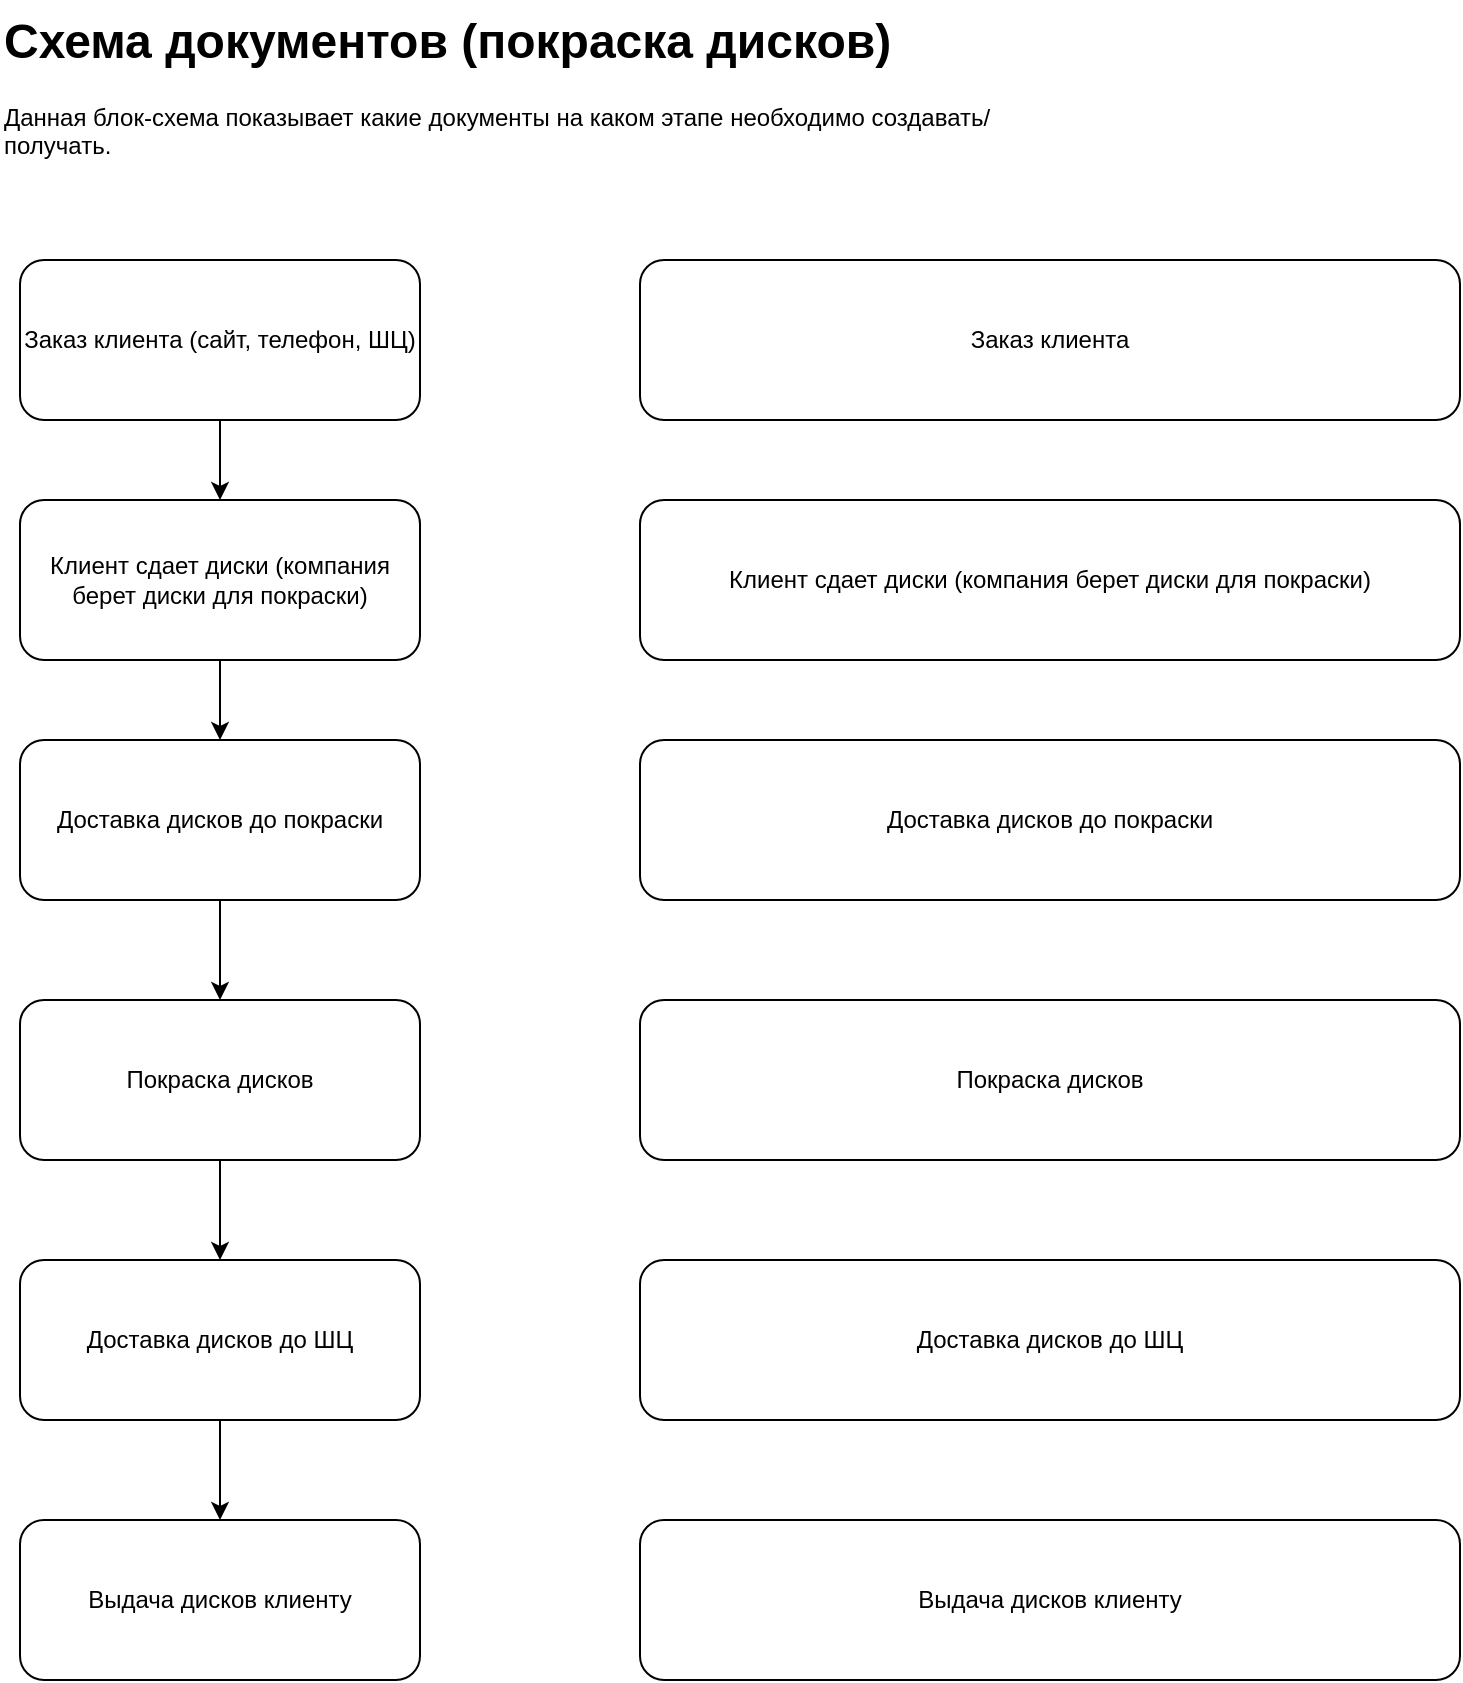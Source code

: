 <mxfile version="24.8.4">
  <diagram name="Page-1" id="uKkZgEGP30LBr_39MSwS">
    <mxGraphModel dx="2143" dy="1640" grid="1" gridSize="10" guides="1" tooltips="1" connect="1" arrows="1" fold="1" page="1" pageScale="1" pageWidth="827" pageHeight="1169" math="0" shadow="0">
      <root>
        <mxCell id="0" />
        <mxCell id="1" parent="0" />
        <mxCell id="SI2vmK9ZlvfOi17jyT_v-1" value="&lt;h1 style=&quot;margin-top: 0px;&quot;&gt;Схема документов (покраска дисков)&lt;/h1&gt;&lt;p&gt;Данная блок-схема показывает какие документы на каком этапе необходимо создавать/получать.&lt;/p&gt;" style="text;html=1;whiteSpace=wrap;overflow=hidden;rounded=0;" parent="1" vertex="1">
          <mxGeometry x="30" y="30" width="500" height="90" as="geometry" />
        </mxCell>
        <mxCell id="ca0fCaTmjlNiCSsV8HPN-5" value="" style="edgeStyle=orthogonalEdgeStyle;rounded=0;orthogonalLoop=1;jettySize=auto;html=1;" edge="1" parent="1" source="SI2vmK9ZlvfOi17jyT_v-2" target="SI2vmK9ZlvfOi17jyT_v-5">
          <mxGeometry relative="1" as="geometry" />
        </mxCell>
        <mxCell id="SI2vmK9ZlvfOi17jyT_v-2" value="Заказ клиента (сайт, телефон, ШЦ)" style="rounded=1;whiteSpace=wrap;html=1;" parent="1" vertex="1">
          <mxGeometry x="40" y="160" width="200" height="80" as="geometry" />
        </mxCell>
        <mxCell id="ca0fCaTmjlNiCSsV8HPN-6" value="" style="edgeStyle=orthogonalEdgeStyle;rounded=0;orthogonalLoop=1;jettySize=auto;html=1;" edge="1" parent="1" source="SI2vmK9ZlvfOi17jyT_v-5" target="ca0fCaTmjlNiCSsV8HPN-1">
          <mxGeometry relative="1" as="geometry" />
        </mxCell>
        <mxCell id="SI2vmK9ZlvfOi17jyT_v-5" value="Клиент сдает диски (компания берет диски для покраски)" style="rounded=1;whiteSpace=wrap;html=1;" parent="1" vertex="1">
          <mxGeometry x="40" y="280" width="200" height="80" as="geometry" />
        </mxCell>
        <mxCell id="ca0fCaTmjlNiCSsV8HPN-7" value="" style="edgeStyle=orthogonalEdgeStyle;rounded=0;orthogonalLoop=1;jettySize=auto;html=1;" edge="1" parent="1" source="ca0fCaTmjlNiCSsV8HPN-1" target="ca0fCaTmjlNiCSsV8HPN-2">
          <mxGeometry relative="1" as="geometry" />
        </mxCell>
        <mxCell id="ca0fCaTmjlNiCSsV8HPN-1" value="Доставка дисков до покраски" style="rounded=1;whiteSpace=wrap;html=1;" vertex="1" parent="1">
          <mxGeometry x="40" y="400" width="200" height="80" as="geometry" />
        </mxCell>
        <mxCell id="ca0fCaTmjlNiCSsV8HPN-8" value="" style="edgeStyle=orthogonalEdgeStyle;rounded=0;orthogonalLoop=1;jettySize=auto;html=1;" edge="1" parent="1" source="ca0fCaTmjlNiCSsV8HPN-2" target="ca0fCaTmjlNiCSsV8HPN-3">
          <mxGeometry relative="1" as="geometry" />
        </mxCell>
        <mxCell id="ca0fCaTmjlNiCSsV8HPN-2" value="Покраска дисков" style="rounded=1;whiteSpace=wrap;html=1;" vertex="1" parent="1">
          <mxGeometry x="40" y="530" width="200" height="80" as="geometry" />
        </mxCell>
        <mxCell id="ca0fCaTmjlNiCSsV8HPN-9" value="" style="edgeStyle=orthogonalEdgeStyle;rounded=0;orthogonalLoop=1;jettySize=auto;html=1;" edge="1" parent="1" source="ca0fCaTmjlNiCSsV8HPN-3" target="ca0fCaTmjlNiCSsV8HPN-4">
          <mxGeometry relative="1" as="geometry" />
        </mxCell>
        <mxCell id="ca0fCaTmjlNiCSsV8HPN-3" value="Доставка дисков до ШЦ" style="rounded=1;whiteSpace=wrap;html=1;" vertex="1" parent="1">
          <mxGeometry x="40" y="660" width="200" height="80" as="geometry" />
        </mxCell>
        <mxCell id="ca0fCaTmjlNiCSsV8HPN-4" value="Выдача дисков клиенту" style="rounded=1;whiteSpace=wrap;html=1;" vertex="1" parent="1">
          <mxGeometry x="40" y="790" width="200" height="80" as="geometry" />
        </mxCell>
        <mxCell id="ca0fCaTmjlNiCSsV8HPN-11" value="Заказ клиента" style="rounded=1;whiteSpace=wrap;html=1;" vertex="1" parent="1">
          <mxGeometry x="350" y="160" width="410" height="80" as="geometry" />
        </mxCell>
        <mxCell id="ca0fCaTmjlNiCSsV8HPN-13" value="Клиент сдает диски (компания берет диски для покраски)" style="rounded=1;whiteSpace=wrap;html=1;" vertex="1" parent="1">
          <mxGeometry x="350" y="280" width="410" height="80" as="geometry" />
        </mxCell>
        <mxCell id="ca0fCaTmjlNiCSsV8HPN-15" value="Доставка дисков до покраски" style="rounded=1;whiteSpace=wrap;html=1;" vertex="1" parent="1">
          <mxGeometry x="350" y="400" width="410" height="80" as="geometry" />
        </mxCell>
        <mxCell id="ca0fCaTmjlNiCSsV8HPN-17" value="Покраска дисков" style="rounded=1;whiteSpace=wrap;html=1;" vertex="1" parent="1">
          <mxGeometry x="350" y="530" width="410" height="80" as="geometry" />
        </mxCell>
        <mxCell id="ca0fCaTmjlNiCSsV8HPN-19" value="Доставка дисков до ШЦ" style="rounded=1;whiteSpace=wrap;html=1;" vertex="1" parent="1">
          <mxGeometry x="350" y="660" width="410" height="80" as="geometry" />
        </mxCell>
        <mxCell id="ca0fCaTmjlNiCSsV8HPN-20" value="Выдача дисков клиенту" style="rounded=1;whiteSpace=wrap;html=1;" vertex="1" parent="1">
          <mxGeometry x="350" y="790" width="410" height="80" as="geometry" />
        </mxCell>
      </root>
    </mxGraphModel>
  </diagram>
</mxfile>

